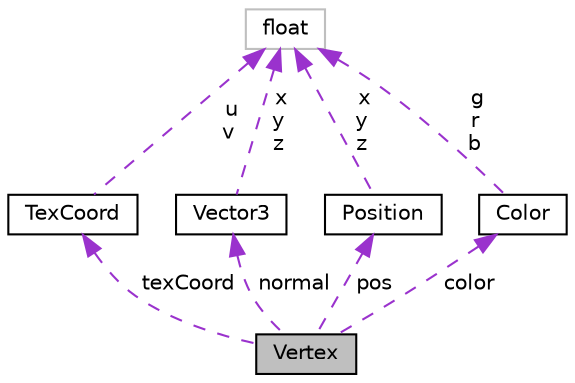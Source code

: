 digraph "Vertex"
{
  bgcolor="transparent";
  edge [fontname="Helvetica",fontsize="10",labelfontname="Helvetica",labelfontsize="10"];
  node [fontname="Helvetica",fontsize="10",shape=record];
  Node1 [label="Vertex",height=0.2,width=0.4,color="black", fillcolor="grey75", style="filled", fontcolor="black"];
  Node2 -> Node1 [dir="back",color="darkorchid3",fontsize="10",style="dashed",label=" texCoord" ,fontname="Helvetica"];
  Node2 [label="TexCoord",height=0.2,width=0.4,color="black",URL="$structTexCoord.html"];
  Node3 -> Node2 [dir="back",color="darkorchid3",fontsize="10",style="dashed",label=" u\nv" ,fontname="Helvetica"];
  Node3 [label="float",height=0.2,width=0.4,color="grey75"];
  Node4 -> Node1 [dir="back",color="darkorchid3",fontsize="10",style="dashed",label=" normal" ,fontname="Helvetica"];
  Node4 [label="Vector3",height=0.2,width=0.4,color="black",URL="$structVector3.html",tooltip="Defines a 3D vector and its methods. "];
  Node3 -> Node4 [dir="back",color="darkorchid3",fontsize="10",style="dashed",label=" x\ny\nz" ,fontname="Helvetica"];
  Node5 -> Node1 [dir="back",color="darkorchid3",fontsize="10",style="dashed",label=" pos" ,fontname="Helvetica"];
  Node5 [label="Position",height=0.2,width=0.4,color="black",URL="$structPosition.html"];
  Node3 -> Node5 [dir="back",color="darkorchid3",fontsize="10",style="dashed",label=" x\ny\nz" ,fontname="Helvetica"];
  Node6 -> Node1 [dir="back",color="darkorchid3",fontsize="10",style="dashed",label=" color" ,fontname="Helvetica"];
  Node6 [label="Color",height=0.2,width=0.4,color="black",URL="$structColor.html"];
  Node3 -> Node6 [dir="back",color="darkorchid3",fontsize="10",style="dashed",label=" g\nr\nb" ,fontname="Helvetica"];
}
